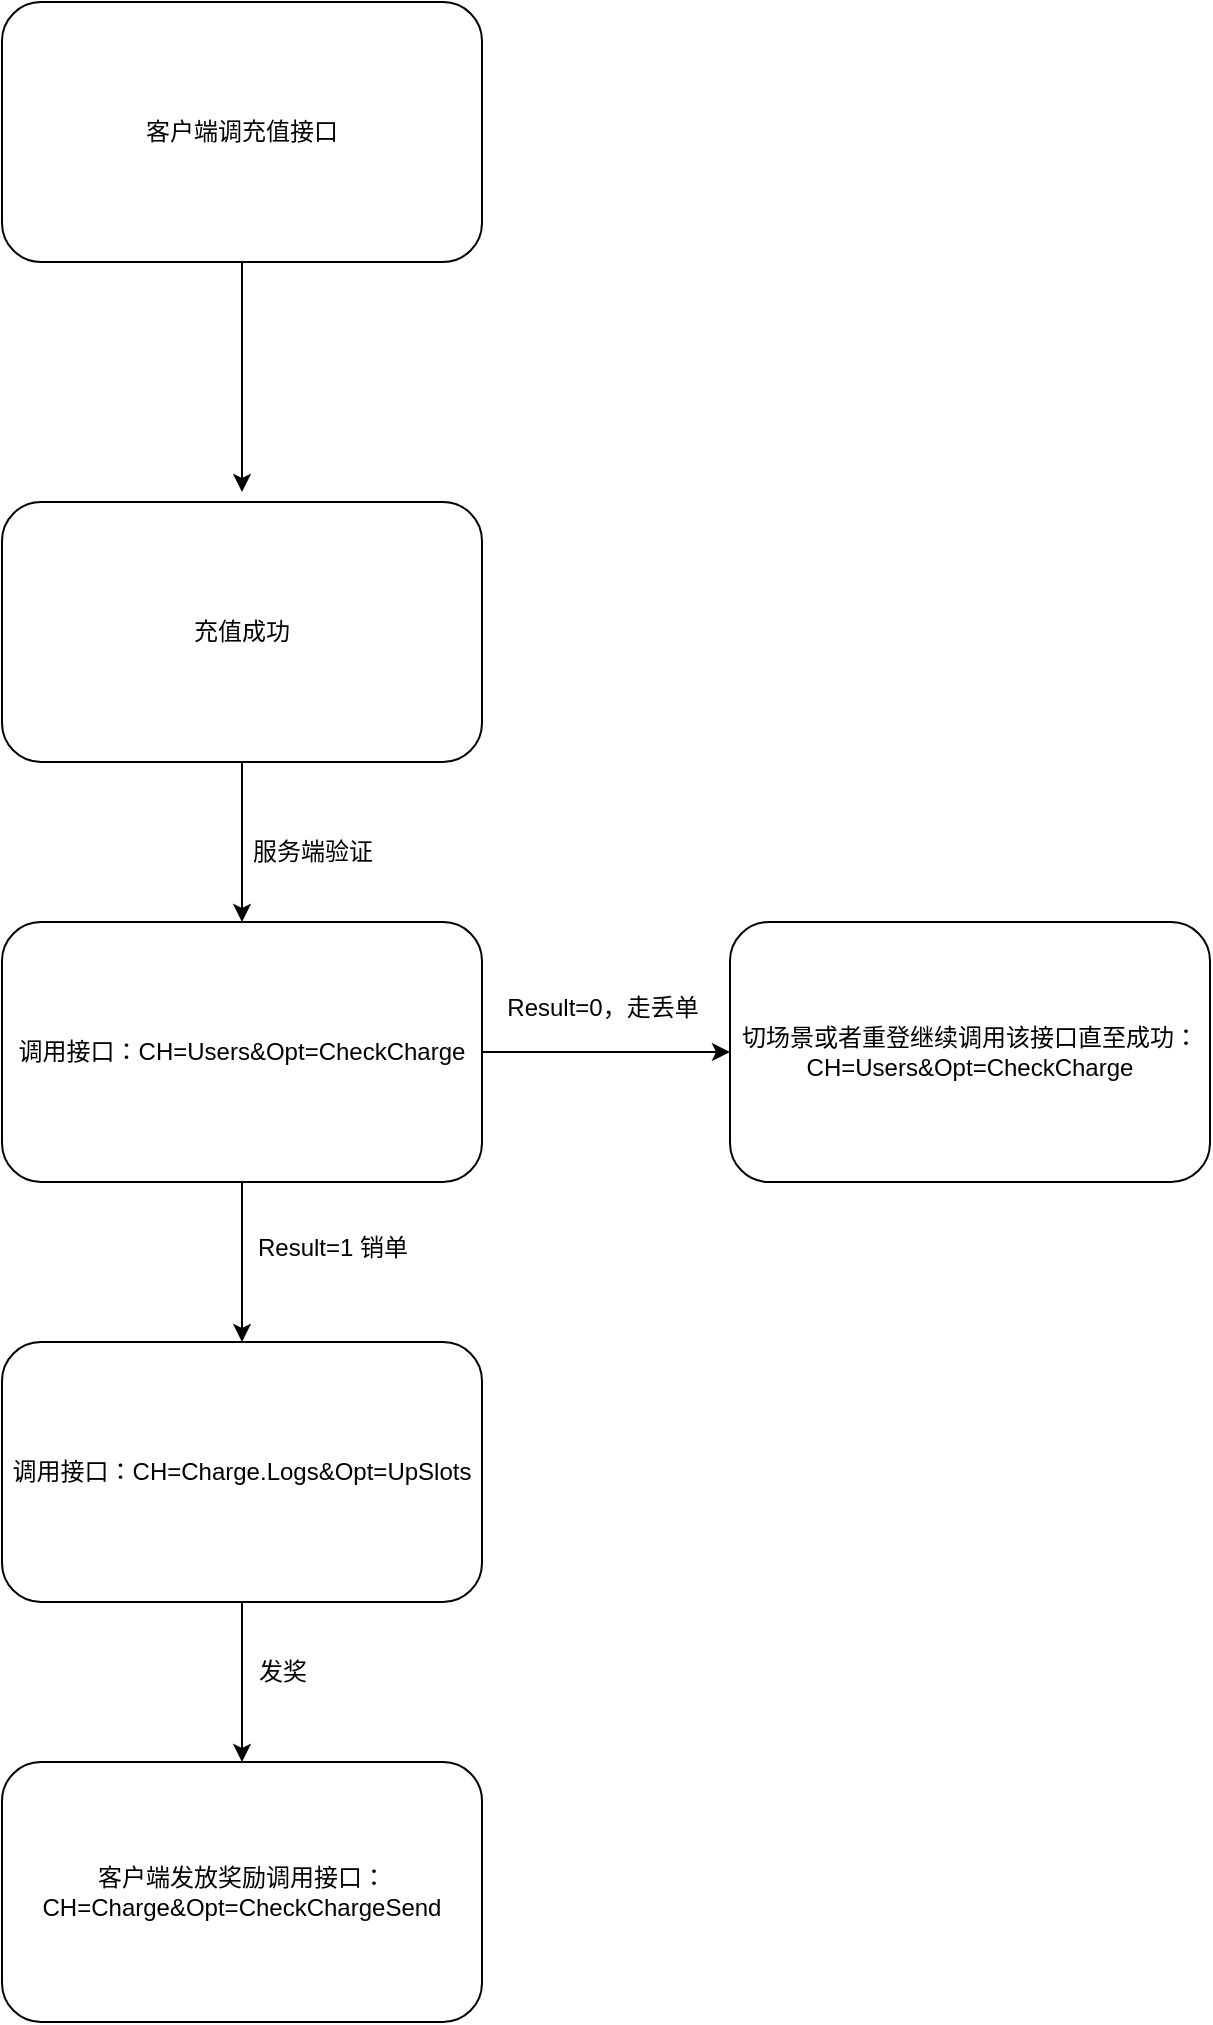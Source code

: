 <mxfile version="24.0.5" type="github">
  <diagram name="第 1 页" id="niywz-rfBfuO33QPNZNq">
    <mxGraphModel dx="1687" dy="989" grid="1" gridSize="10" guides="1" tooltips="1" connect="1" arrows="1" fold="1" page="1" pageScale="1" pageWidth="3300" pageHeight="4681" math="0" shadow="0">
      <root>
        <mxCell id="0" />
        <mxCell id="1" parent="0" />
        <mxCell id="trcqpj9m4a7saJuhVV9f-7" value="" style="edgeStyle=orthogonalEdgeStyle;rounded=0;orthogonalLoop=1;jettySize=auto;html=1;" edge="1" parent="1" source="trcqpj9m4a7saJuhVV9f-1">
          <mxGeometry relative="1" as="geometry">
            <mxPoint x="170" y="365" as="targetPoint" />
          </mxGeometry>
        </mxCell>
        <mxCell id="trcqpj9m4a7saJuhVV9f-1" value="客户端调充值接口" style="rounded=1;whiteSpace=wrap;html=1;" vertex="1" parent="1">
          <mxGeometry x="50" y="120" width="240" height="130" as="geometry" />
        </mxCell>
        <mxCell id="trcqpj9m4a7saJuhVV9f-10" value="" style="edgeStyle=orthogonalEdgeStyle;rounded=0;orthogonalLoop=1;jettySize=auto;html=1;" edge="1" parent="1" source="trcqpj9m4a7saJuhVV9f-8" target="trcqpj9m4a7saJuhVV9f-9">
          <mxGeometry relative="1" as="geometry" />
        </mxCell>
        <mxCell id="trcqpj9m4a7saJuhVV9f-8" value="充值成功" style="rounded=1;whiteSpace=wrap;html=1;" vertex="1" parent="1">
          <mxGeometry x="50" y="370" width="240" height="130" as="geometry" />
        </mxCell>
        <mxCell id="trcqpj9m4a7saJuhVV9f-12" value="" style="edgeStyle=orthogonalEdgeStyle;rounded=0;orthogonalLoop=1;jettySize=auto;html=1;" edge="1" parent="1" source="trcqpj9m4a7saJuhVV9f-9" target="trcqpj9m4a7saJuhVV9f-11">
          <mxGeometry relative="1" as="geometry" />
        </mxCell>
        <mxCell id="trcqpj9m4a7saJuhVV9f-15" value="" style="edgeStyle=orthogonalEdgeStyle;rounded=0;orthogonalLoop=1;jettySize=auto;html=1;" edge="1" parent="1" source="trcqpj9m4a7saJuhVV9f-9" target="trcqpj9m4a7saJuhVV9f-14">
          <mxGeometry relative="1" as="geometry" />
        </mxCell>
        <mxCell id="trcqpj9m4a7saJuhVV9f-9" value="调用接口：CH=Users&amp;amp;Opt=CheckCharge" style="rounded=1;whiteSpace=wrap;html=1;" vertex="1" parent="1">
          <mxGeometry x="50" y="580" width="240" height="130" as="geometry" />
        </mxCell>
        <mxCell id="trcqpj9m4a7saJuhVV9f-18" value="" style="edgeStyle=orthogonalEdgeStyle;rounded=0;orthogonalLoop=1;jettySize=auto;html=1;" edge="1" parent="1" source="trcqpj9m4a7saJuhVV9f-11" target="trcqpj9m4a7saJuhVV9f-17">
          <mxGeometry relative="1" as="geometry" />
        </mxCell>
        <mxCell id="trcqpj9m4a7saJuhVV9f-11" value="调用接口：CH=Charge.Logs&amp;amp;Opt=UpSlots" style="rounded=1;whiteSpace=wrap;html=1;" vertex="1" parent="1">
          <mxGeometry x="50" y="790" width="240" height="130" as="geometry" />
        </mxCell>
        <mxCell id="trcqpj9m4a7saJuhVV9f-13" value="Result=1 销单" style="text;html=1;align=center;verticalAlign=middle;resizable=0;points=[];autosize=1;strokeColor=none;fillColor=none;" vertex="1" parent="1">
          <mxGeometry x="165" y="728" width="100" height="30" as="geometry" />
        </mxCell>
        <mxCell id="trcqpj9m4a7saJuhVV9f-14" value="切场景或者重登继续调用该接口直至成功：CH=Users&amp;amp;Opt=CheckCharge" style="rounded=1;whiteSpace=wrap;html=1;" vertex="1" parent="1">
          <mxGeometry x="414" y="580" width="240" height="130" as="geometry" />
        </mxCell>
        <mxCell id="trcqpj9m4a7saJuhVV9f-16" value="Result=0，走丢单" style="text;html=1;align=center;verticalAlign=middle;resizable=0;points=[];autosize=1;strokeColor=none;fillColor=none;" vertex="1" parent="1">
          <mxGeometry x="290" y="608" width="120" height="30" as="geometry" />
        </mxCell>
        <mxCell id="trcqpj9m4a7saJuhVV9f-17" value="客户端发放奖励调用接口：CH=Charge&amp;amp;Opt=CheckChargeSend" style="rounded=1;whiteSpace=wrap;html=1;" vertex="1" parent="1">
          <mxGeometry x="50" y="1000" width="240" height="130" as="geometry" />
        </mxCell>
        <mxCell id="trcqpj9m4a7saJuhVV9f-19" value="发奖" style="text;html=1;align=center;verticalAlign=middle;resizable=0;points=[];autosize=1;strokeColor=none;fillColor=none;" vertex="1" parent="1">
          <mxGeometry x="165" y="940" width="50" height="30" as="geometry" />
        </mxCell>
        <mxCell id="trcqpj9m4a7saJuhVV9f-22" value="服务端验证" style="text;html=1;align=center;verticalAlign=middle;resizable=0;points=[];autosize=1;strokeColor=none;fillColor=none;" vertex="1" parent="1">
          <mxGeometry x="165" y="530" width="80" height="30" as="geometry" />
        </mxCell>
      </root>
    </mxGraphModel>
  </diagram>
</mxfile>

